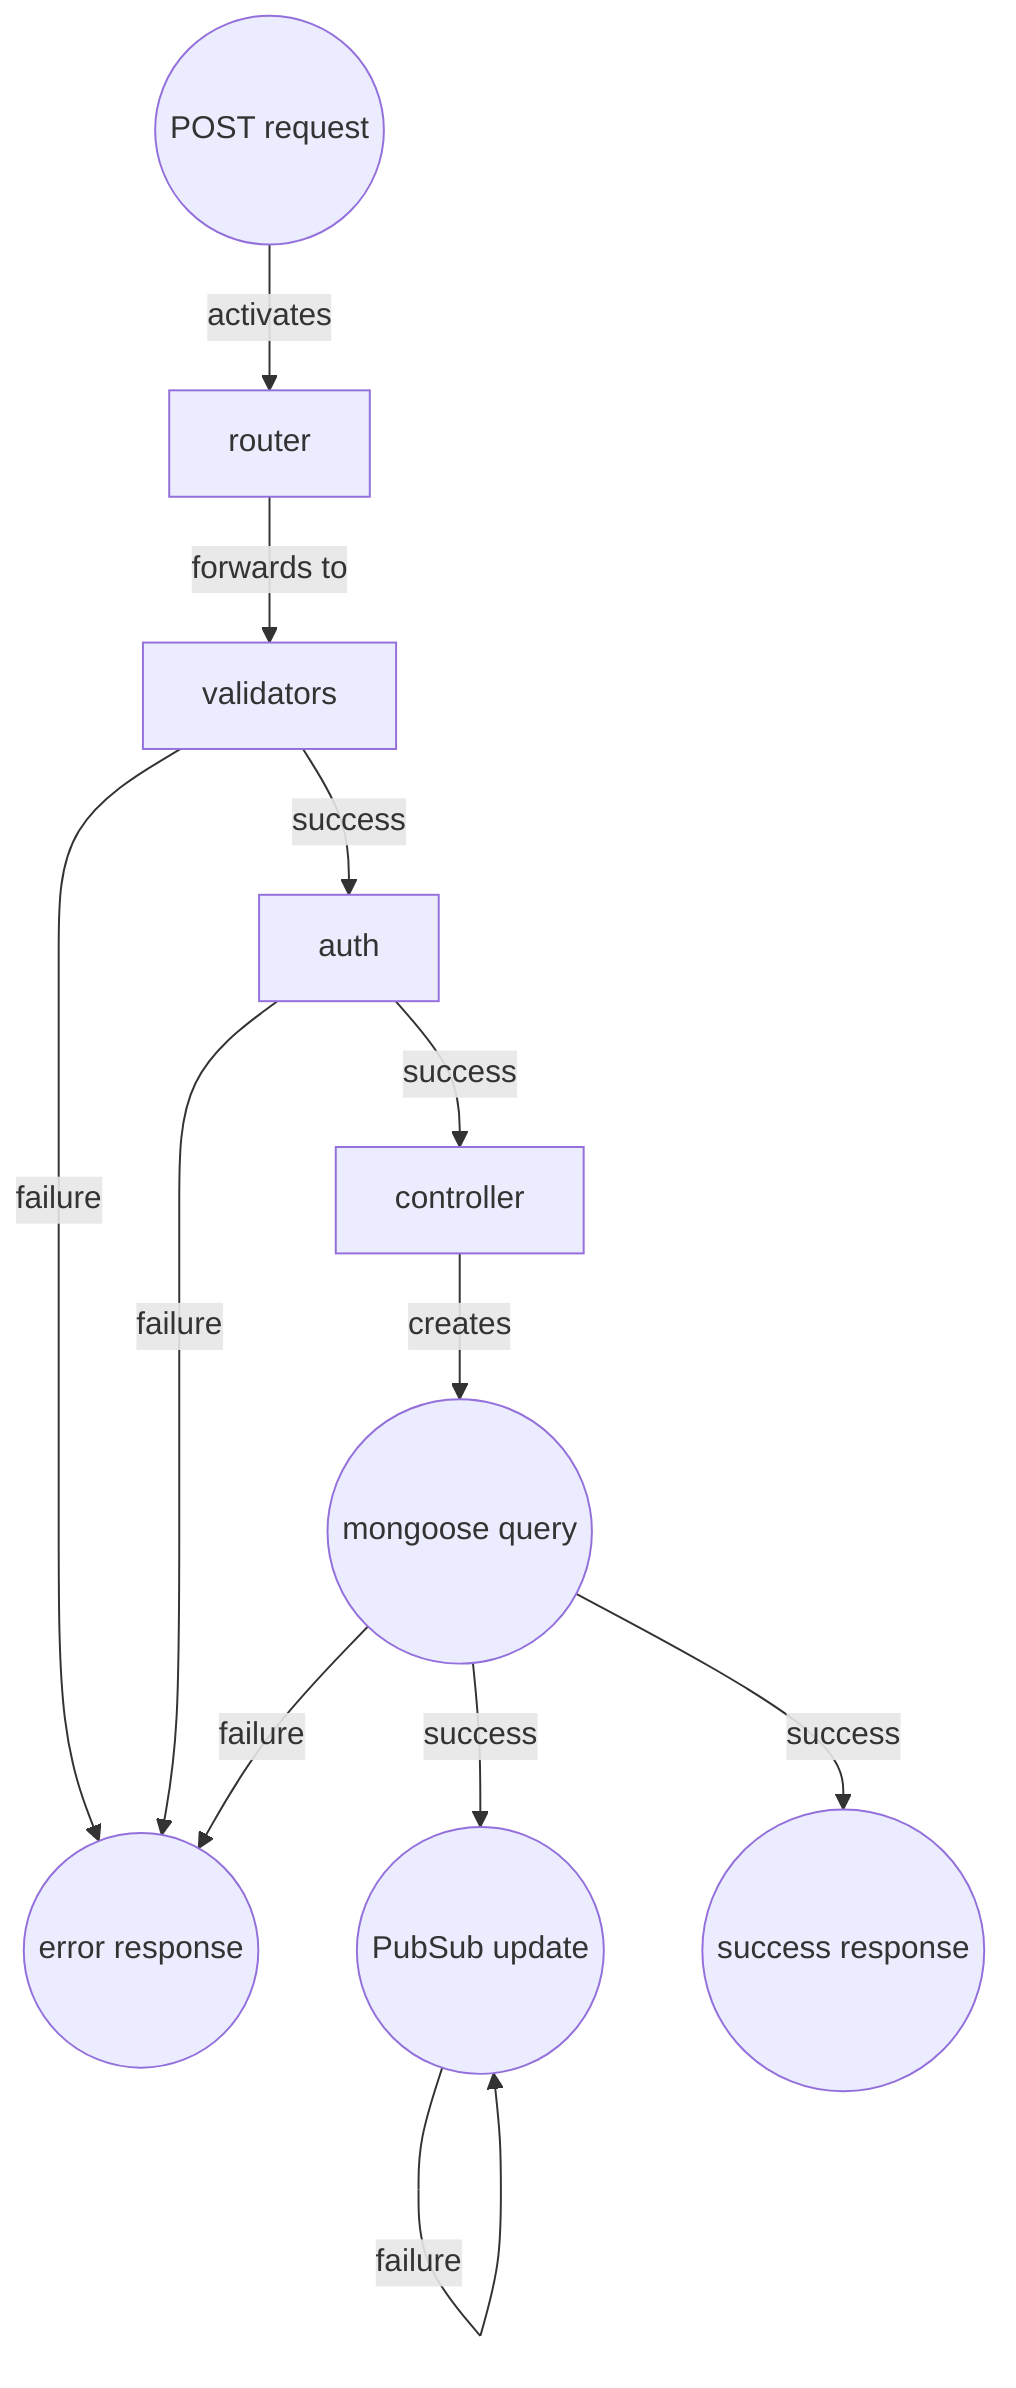 graph TD;

request((POST request));
request -- activates --> router;
router-- forwards to --> validators;
validators -- success --> auth;
validators -- failure --> error;
auth -- success --> controller;
auth -- failure --> error((error response));
controller -- creates --> db((mongoose query));
db -- success --> pubsub((PubSub update));
db -- success --> success((success response));
db -- failure --> error;
pubsub -- failure --> pubsub;